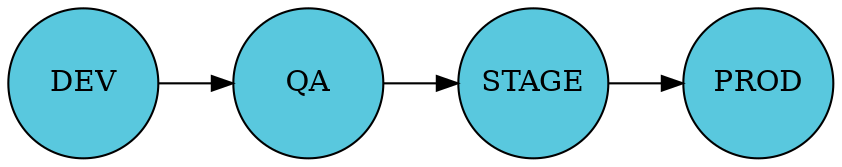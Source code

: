 graph architecture {
rankdir = LR
node[shape = circle,  width=1, style=filled,fillcolor="#59C8DE"]
//shape = record
edge [dir=forward]

Node1 -- Node2
Node2 -- Node3
Node3 -- Node4
//Node4 -- Node1
//Node4 -- Node5
//Node5 -- Node6

Node1[label=<DEV>]
Node2[label=<QA>]
Node3[label=<STAGE>]
Node4[label=<PROD>]
//Node5[label=<5>]
//Node6[label=<6>]

}
